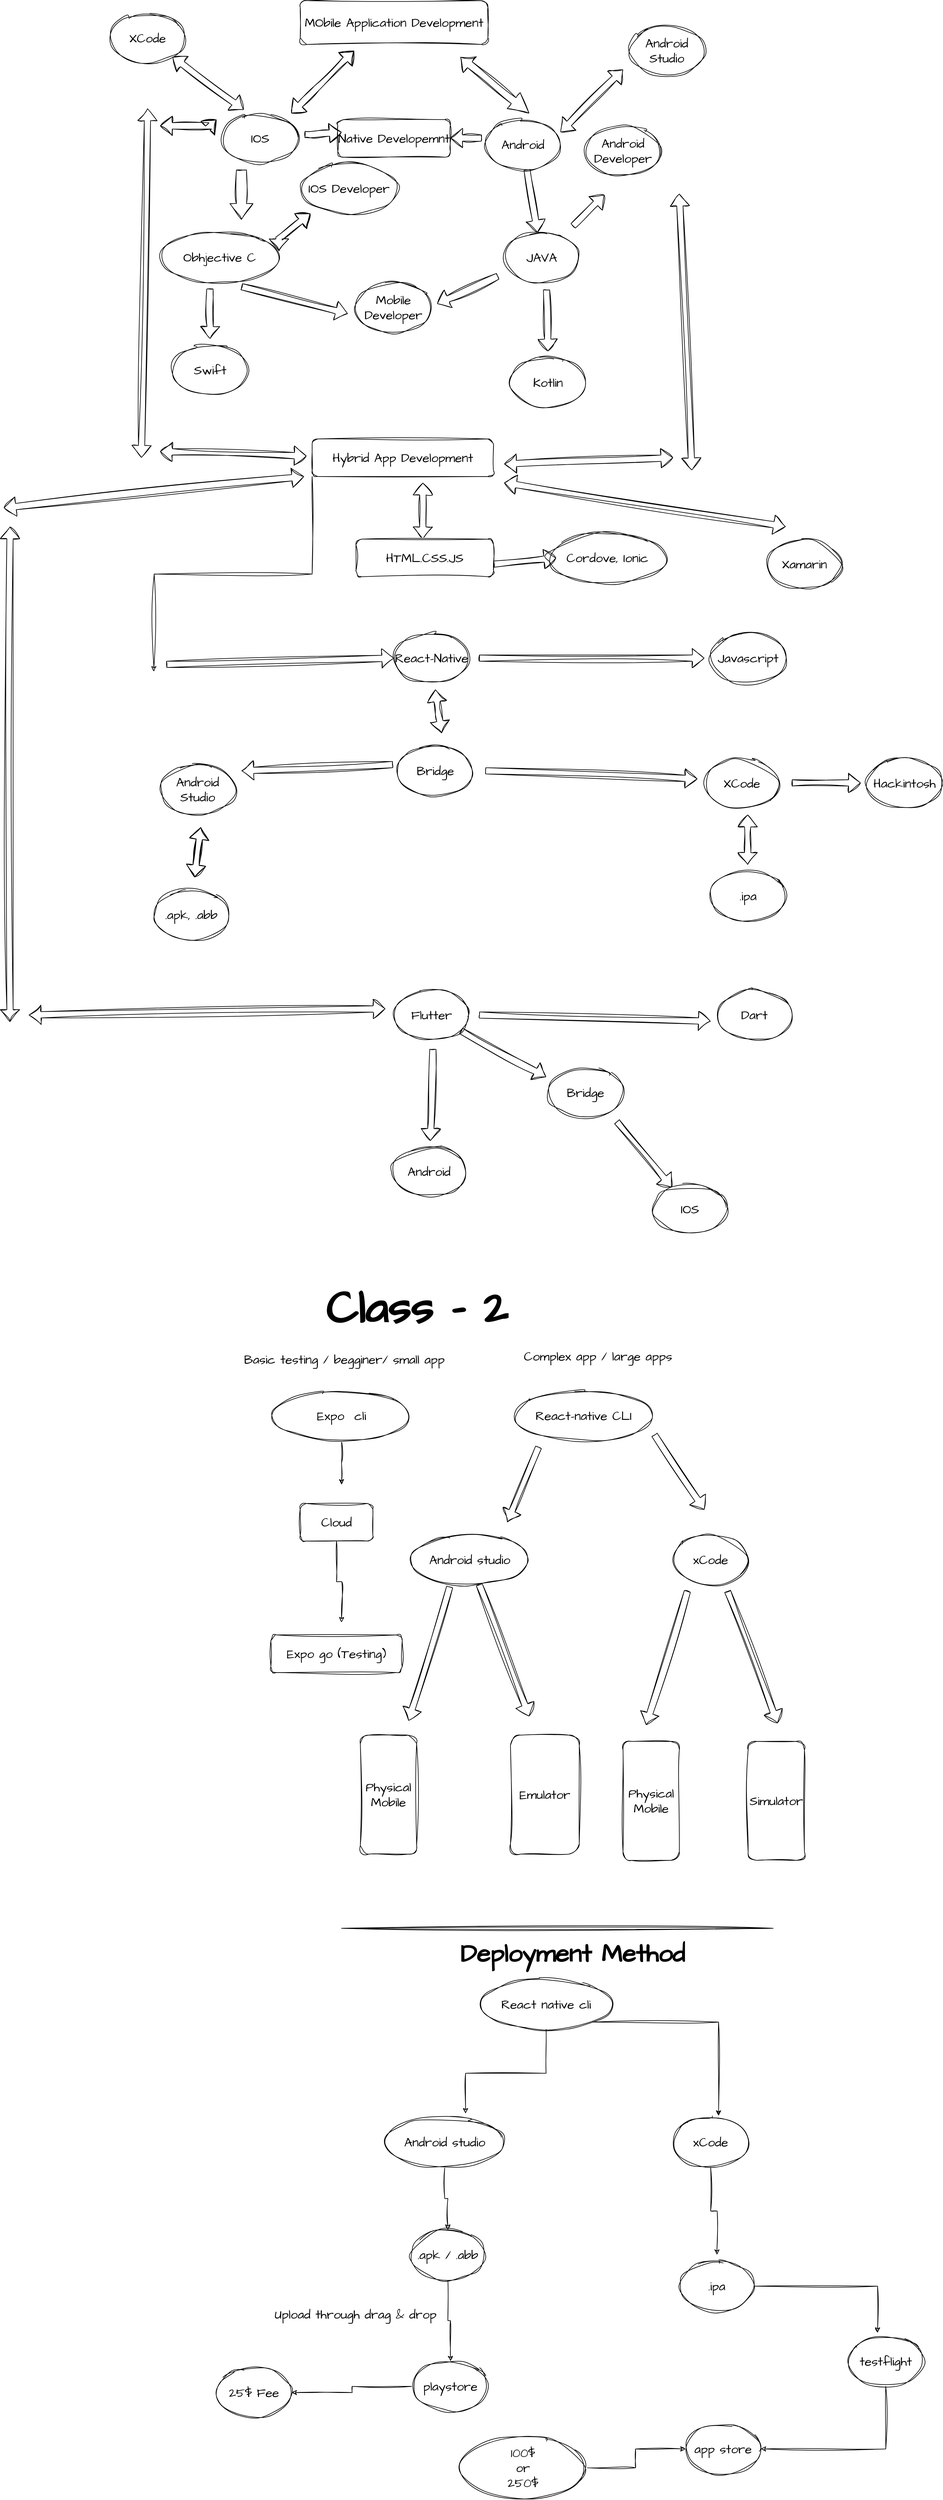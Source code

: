 <mxfile version="22.1.4" type="device">
  <diagram name="Page-1" id="QFqB6Bse9Z195JKYin7t">
    <mxGraphModel dx="2150" dy="643" grid="1" gridSize="10" guides="1" tooltips="1" connect="1" arrows="1" fold="1" page="1" pageScale="1" pageWidth="827" pageHeight="1169" math="0" shadow="0">
      <root>
        <mxCell id="0" />
        <mxCell id="1" parent="0" />
        <mxCell id="ZlhXV9eYyLCX8XxWqmYj-1" value="MObile Application Development" style="rounded=1;whiteSpace=wrap;html=1;sketch=1;hachureGap=4;jiggle=2;curveFitting=1;fontFamily=Architects Daughter;fontSource=https%3A%2F%2Ffonts.googleapis.com%2Fcss%3Ffamily%3DArchitects%2BDaughter;fontSize=20;" parent="1" vertex="1">
          <mxGeometry x="264" y="10" width="300" height="70" as="geometry" />
        </mxCell>
        <mxCell id="ZlhXV9eYyLCX8XxWqmYj-2" value="" style="shape=flexArrow;endArrow=classic;startArrow=classic;html=1;rounded=0;sketch=1;hachureGap=4;jiggle=2;curveFitting=1;fontFamily=Architects Daughter;fontSource=https%3A%2F%2Ffonts.googleapis.com%2Fcss%3Ffamily%3DArchitects%2BDaughter;fontSize=16;" parent="1" edge="1">
          <mxGeometry width="100" height="100" relative="1" as="geometry">
            <mxPoint x="250" y="190" as="sourcePoint" />
            <mxPoint x="350" y="90" as="targetPoint" />
            <Array as="points">
              <mxPoint x="290" y="150" />
            </Array>
          </mxGeometry>
        </mxCell>
        <mxCell id="ZlhXV9eYyLCX8XxWqmYj-3" value="IOS" style="ellipse;whiteSpace=wrap;html=1;sketch=1;hachureGap=4;jiggle=2;curveFitting=1;fontFamily=Architects Daughter;fontSource=https%3A%2F%2Ffonts.googleapis.com%2Fcss%3Ffamily%3DArchitects%2BDaughter;fontSize=20;" parent="1" vertex="1">
          <mxGeometry x="140" y="190" width="120" height="80" as="geometry" />
        </mxCell>
        <mxCell id="ZlhXV9eYyLCX8XxWqmYj-4" value="" style="shape=flexArrow;endArrow=classic;startArrow=classic;html=1;rounded=0;sketch=1;hachureGap=4;jiggle=2;curveFitting=1;fontFamily=Architects Daughter;fontSource=https%3A%2F%2Ffonts.googleapis.com%2Fcss%3Ffamily%3DArchitects%2BDaughter;fontSize=16;width=12;startSize=10.19;" parent="1" edge="1">
          <mxGeometry width="100" height="100" relative="1" as="geometry">
            <mxPoint x="630" y="190" as="sourcePoint" />
            <mxPoint x="520" y="100" as="targetPoint" />
          </mxGeometry>
        </mxCell>
        <mxCell id="ZlhXV9eYyLCX8XxWqmYj-5" value="Android" style="ellipse;whiteSpace=wrap;html=1;sketch=1;hachureGap=4;jiggle=2;curveFitting=1;fontFamily=Architects Daughter;fontSource=https%3A%2F%2Ffonts.googleapis.com%2Fcss%3Ffamily%3DArchitects%2BDaughter;fontSize=20;" parent="1" vertex="1">
          <mxGeometry x="560" y="200" width="120" height="80" as="geometry" />
        </mxCell>
        <mxCell id="ZlhXV9eYyLCX8XxWqmYj-6" value="" style="shape=flexArrow;endArrow=classic;html=1;rounded=0;sketch=1;hachureGap=4;jiggle=2;curveFitting=1;fontFamily=Architects Daughter;fontSource=https%3A%2F%2Ffonts.googleapis.com%2Fcss%3Ffamily%3DArchitects%2BDaughter;fontSize=16;width=16;endSize=8.12;" parent="1" edge="1">
          <mxGeometry width="50" height="50" relative="1" as="geometry">
            <mxPoint x="170" y="280" as="sourcePoint" />
            <mxPoint x="170" y="360" as="targetPoint" />
          </mxGeometry>
        </mxCell>
        <mxCell id="ZlhXV9eYyLCX8XxWqmYj-7" value="Obhjective C" style="ellipse;whiteSpace=wrap;html=1;sketch=1;hachureGap=4;jiggle=2;curveFitting=1;fontFamily=Architects Daughter;fontSource=https%3A%2F%2Ffonts.googleapis.com%2Fcss%3Ffamily%3DArchitects%2BDaughter;fontSize=20;" parent="1" vertex="1">
          <mxGeometry x="40" y="380" width="190" height="80" as="geometry" />
        </mxCell>
        <mxCell id="ZlhXV9eYyLCX8XxWqmYj-8" value="JAVA" style="ellipse;whiteSpace=wrap;html=1;sketch=1;hachureGap=4;jiggle=2;curveFitting=1;fontFamily=Architects Daughter;fontSource=https%3A%2F%2Ffonts.googleapis.com%2Fcss%3Ffamily%3DArchitects%2BDaughter;fontSize=20;" parent="1" vertex="1">
          <mxGeometry x="590" y="380" width="120" height="80" as="geometry" />
        </mxCell>
        <mxCell id="ZlhXV9eYyLCX8XxWqmYj-9" value="" style="shape=flexArrow;endArrow=classic;html=1;rounded=0;sketch=1;hachureGap=4;jiggle=2;curveFitting=1;fontFamily=Architects Daughter;fontSource=https%3A%2F%2Ffonts.googleapis.com%2Fcss%3Ffamily%3DArchitects%2BDaughter;fontSize=16;" parent="1" source="ZlhXV9eYyLCX8XxWqmYj-5" target="ZlhXV9eYyLCX8XxWqmYj-8" edge="1">
          <mxGeometry width="50" height="50" relative="1" as="geometry">
            <mxPoint x="600" y="350" as="sourcePoint" />
            <mxPoint x="650" y="300" as="targetPoint" />
          </mxGeometry>
        </mxCell>
        <mxCell id="ZlhXV9eYyLCX8XxWqmYj-10" value="" style="shape=flexArrow;endArrow=classic;startArrow=classic;html=1;rounded=0;sketch=1;hachureGap=4;jiggle=2;curveFitting=1;fontFamily=Architects Daughter;fontSource=https%3A%2F%2Ffonts.googleapis.com%2Fcss%3Ffamily%3DArchitects%2BDaughter;fontSize=16;" parent="1" edge="1">
          <mxGeometry width="100" height="100" relative="1" as="geometry">
            <mxPoint x="230" y="410" as="sourcePoint" />
            <mxPoint x="280" y="350" as="targetPoint" />
            <Array as="points">
              <mxPoint x="230" y="390" />
            </Array>
          </mxGeometry>
        </mxCell>
        <mxCell id="ZlhXV9eYyLCX8XxWqmYj-11" value="IOS Developer" style="ellipse;whiteSpace=wrap;html=1;sketch=1;hachureGap=4;jiggle=2;curveFitting=1;fontFamily=Architects Daughter;fontSource=https%3A%2F%2Ffonts.googleapis.com%2Fcss%3Ffamily%3DArchitects%2BDaughter;fontSize=20;" parent="1" vertex="1">
          <mxGeometry x="264" y="270" width="156" height="80" as="geometry" />
        </mxCell>
        <mxCell id="ZlhXV9eYyLCX8XxWqmYj-12" value="Android Developer" style="ellipse;whiteSpace=wrap;html=1;sketch=1;hachureGap=4;jiggle=2;curveFitting=1;fontFamily=Architects Daughter;fontSource=https%3A%2F%2Ffonts.googleapis.com%2Fcss%3Ffamily%3DArchitects%2BDaughter;fontSize=20;" parent="1" vertex="1">
          <mxGeometry x="720" y="210" width="120" height="80" as="geometry" />
        </mxCell>
        <mxCell id="ZlhXV9eYyLCX8XxWqmYj-13" value="" style="shape=flexArrow;endArrow=classic;html=1;rounded=0;sketch=1;hachureGap=4;jiggle=2;curveFitting=1;fontFamily=Architects Daughter;fontSource=https%3A%2F%2Ffonts.googleapis.com%2Fcss%3Ffamily%3DArchitects%2BDaughter;fontSize=16;" parent="1" edge="1">
          <mxGeometry width="50" height="50" relative="1" as="geometry">
            <mxPoint x="700" y="370" as="sourcePoint" />
            <mxPoint x="750" y="320" as="targetPoint" />
          </mxGeometry>
        </mxCell>
        <mxCell id="ZlhXV9eYyLCX8XxWqmYj-14" value="Mobile Developer" style="ellipse;whiteSpace=wrap;html=1;sketch=1;hachureGap=4;jiggle=2;curveFitting=1;fontFamily=Architects Daughter;fontSource=https%3A%2F%2Ffonts.googleapis.com%2Fcss%3Ffamily%3DArchitects%2BDaughter;fontSize=20;" parent="1" vertex="1">
          <mxGeometry x="353" y="460" width="120" height="80" as="geometry" />
        </mxCell>
        <mxCell id="ZlhXV9eYyLCX8XxWqmYj-15" value="" style="shape=flexArrow;endArrow=classic;html=1;rounded=0;sketch=1;hachureGap=4;jiggle=2;curveFitting=1;fontFamily=Architects Daughter;fontSource=https%3A%2F%2Ffonts.googleapis.com%2Fcss%3Ffamily%3DArchitects%2BDaughter;fontSize=16;exitX=0.684;exitY=1.085;exitDx=0;exitDy=0;exitPerimeter=0;" parent="1" source="ZlhXV9eYyLCX8XxWqmYj-7" edge="1">
          <mxGeometry width="50" height="50" relative="1" as="geometry">
            <mxPoint x="200" y="530" as="sourcePoint" />
            <mxPoint x="340" y="510" as="targetPoint" />
          </mxGeometry>
        </mxCell>
        <mxCell id="ZlhXV9eYyLCX8XxWqmYj-16" value="" style="shape=flexArrow;endArrow=classic;html=1;rounded=0;sketch=1;hachureGap=4;jiggle=2;curveFitting=1;fontFamily=Architects Daughter;fontSource=https%3A%2F%2Ffonts.googleapis.com%2Fcss%3Ffamily%3DArchitects%2BDaughter;fontSize=16;entryX=1.082;entryY=0.428;entryDx=0;entryDy=0;entryPerimeter=0;" parent="1" target="ZlhXV9eYyLCX8XxWqmYj-14" edge="1">
          <mxGeometry width="50" height="50" relative="1" as="geometry">
            <mxPoint x="580" y="450" as="sourcePoint" />
            <mxPoint x="560" y="450" as="targetPoint" />
          </mxGeometry>
        </mxCell>
        <mxCell id="ZlhXV9eYyLCX8XxWqmYj-17" value="Swift" style="ellipse;whiteSpace=wrap;html=1;sketch=1;hachureGap=4;jiggle=2;curveFitting=1;fontFamily=Architects Daughter;fontSource=https%3A%2F%2Ffonts.googleapis.com%2Fcss%3Ffamily%3DArchitects%2BDaughter;fontSize=20;" parent="1" vertex="1">
          <mxGeometry x="60" y="560" width="120" height="80" as="geometry" />
        </mxCell>
        <mxCell id="ZlhXV9eYyLCX8XxWqmYj-18" value="" style="shape=flexArrow;endArrow=classic;html=1;rounded=0;sketch=1;hachureGap=4;jiggle=2;curveFitting=1;fontFamily=Architects Daughter;fontSource=https%3A%2F%2Ffonts.googleapis.com%2Fcss%3Ffamily%3DArchitects%2BDaughter;fontSize=16;exitX=0.419;exitY=1.124;exitDx=0;exitDy=0;exitPerimeter=0;" parent="1" source="ZlhXV9eYyLCX8XxWqmYj-7" edge="1">
          <mxGeometry width="50" height="50" relative="1" as="geometry">
            <mxPoint x="30" y="520" as="sourcePoint" />
            <mxPoint x="120" y="550" as="targetPoint" />
          </mxGeometry>
        </mxCell>
        <mxCell id="ZlhXV9eYyLCX8XxWqmYj-19" value="" style="shape=flexArrow;endArrow=classic;html=1;rounded=0;sketch=1;hachureGap=4;jiggle=2;curveFitting=1;fontFamily=Architects Daughter;fontSource=https%3A%2F%2Ffonts.googleapis.com%2Fcss%3Ffamily%3DArchitects%2BDaughter;fontSize=16;exitX=0.564;exitY=1.144;exitDx=0;exitDy=0;exitPerimeter=0;" parent="1" source="ZlhXV9eYyLCX8XxWqmYj-8" edge="1">
          <mxGeometry width="50" height="50" relative="1" as="geometry">
            <mxPoint x="620" y="580" as="sourcePoint" />
            <mxPoint x="660" y="570" as="targetPoint" />
          </mxGeometry>
        </mxCell>
        <mxCell id="ZlhXV9eYyLCX8XxWqmYj-20" value="Kotlin" style="ellipse;whiteSpace=wrap;html=1;sketch=1;hachureGap=4;jiggle=2;curveFitting=1;fontFamily=Architects Daughter;fontSource=https%3A%2F%2Ffonts.googleapis.com%2Fcss%3Ffamily%3DArchitects%2BDaughter;fontSize=20;" parent="1" vertex="1">
          <mxGeometry x="600" y="580" width="120" height="80" as="geometry" />
        </mxCell>
        <mxCell id="ZlhXV9eYyLCX8XxWqmYj-21" value="Native Developemnt" style="rounded=1;whiteSpace=wrap;html=1;sketch=1;hachureGap=4;jiggle=2;curveFitting=1;fontFamily=Architects Daughter;fontSource=https%3A%2F%2Ffonts.googleapis.com%2Fcss%3Ffamily%3DArchitects%2BDaughter;fontSize=20;" parent="1" vertex="1">
          <mxGeometry x="324" y="200" width="180" height="60" as="geometry" />
        </mxCell>
        <mxCell id="ZlhXV9eYyLCX8XxWqmYj-22" value="" style="shape=flexArrow;endArrow=classic;html=1;rounded=0;sketch=1;hachureGap=4;jiggle=2;curveFitting=1;fontFamily=Architects Daughter;fontSource=https%3A%2F%2Ffonts.googleapis.com%2Fcss%3Ffamily%3DArchitects%2BDaughter;fontSize=16;exitX=1.092;exitY=0.421;exitDx=0;exitDy=0;exitPerimeter=0;" parent="1" source="ZlhXV9eYyLCX8XxWqmYj-3" edge="1">
          <mxGeometry width="50" height="50" relative="1" as="geometry">
            <mxPoint x="280" y="270" as="sourcePoint" />
            <mxPoint x="330" y="220" as="targetPoint" />
            <Array as="points">
              <mxPoint x="280" y="224" />
            </Array>
          </mxGeometry>
        </mxCell>
        <mxCell id="ZlhXV9eYyLCX8XxWqmYj-24" value="" style="shape=flexArrow;endArrow=classic;html=1;rounded=0;sketch=1;hachureGap=4;jiggle=2;curveFitting=1;fontFamily=Architects Daughter;fontSource=https%3A%2F%2Ffonts.googleapis.com%2Fcss%3Ffamily%3DArchitects%2BDaughter;fontSize=16;" parent="1" edge="1">
          <mxGeometry width="50" height="50" relative="1" as="geometry">
            <mxPoint x="554" y="229.41" as="sourcePoint" />
            <mxPoint x="504" y="229.41" as="targetPoint" />
          </mxGeometry>
        </mxCell>
        <mxCell id="ZlhXV9eYyLCX8XxWqmYj-38" style="edgeStyle=orthogonalEdgeStyle;rounded=0;sketch=1;hachureGap=4;jiggle=2;curveFitting=1;orthogonalLoop=1;jettySize=auto;html=1;exitX=0;exitY=1;exitDx=0;exitDy=0;fontFamily=Architects Daughter;fontSource=https%3A%2F%2Ffonts.googleapis.com%2Fcss%3Ffamily%3DArchitects%2BDaughter;fontSize=16;" parent="1" source="ZlhXV9eYyLCX8XxWqmYj-25" edge="1">
          <mxGeometry relative="1" as="geometry">
            <mxPoint x="30" y="1081.569" as="targetPoint" />
          </mxGeometry>
        </mxCell>
        <mxCell id="ZlhXV9eYyLCX8XxWqmYj-25" value="Hybrid App Development" style="rounded=1;whiteSpace=wrap;html=1;sketch=1;hachureGap=4;jiggle=2;curveFitting=1;fontFamily=Architects Daughter;fontSource=https%3A%2F%2Ffonts.googleapis.com%2Fcss%3Ffamily%3DArchitects%2BDaughter;fontSize=20;" parent="1" vertex="1">
          <mxGeometry x="283" y="710" width="290" height="60" as="geometry" />
        </mxCell>
        <mxCell id="ZlhXV9eYyLCX8XxWqmYj-28" value="" style="shape=flexArrow;endArrow=classic;startArrow=classic;html=1;rounded=0;sketch=1;hachureGap=4;jiggle=2;curveFitting=1;fontFamily=Architects Daughter;fontSource=https%3A%2F%2Ffonts.googleapis.com%2Fcss%3Ffamily%3DArchitects%2BDaughter;fontSize=16;" parent="1" edge="1">
          <mxGeometry width="100" height="100" relative="1" as="geometry">
            <mxPoint x="890" y="759.999" as="sourcePoint" />
            <mxPoint x="870" y="318.43" as="targetPoint" />
          </mxGeometry>
        </mxCell>
        <mxCell id="ZlhXV9eYyLCX8XxWqmYj-29" value="" style="shape=flexArrow;endArrow=classic;startArrow=classic;html=1;rounded=0;sketch=1;hachureGap=4;jiggle=2;curveFitting=1;fontFamily=Architects Daughter;fontSource=https%3A%2F%2Ffonts.googleapis.com%2Fcss%3Ffamily%3DArchitects%2BDaughter;fontSize=16;" parent="1" edge="1">
          <mxGeometry width="100" height="100" relative="1" as="geometry">
            <mxPoint x="590" y="750" as="sourcePoint" />
            <mxPoint x="860" y="740" as="targetPoint" />
          </mxGeometry>
        </mxCell>
        <mxCell id="ZlhXV9eYyLCX8XxWqmYj-30" value="" style="shape=flexArrow;endArrow=classic;startArrow=classic;html=1;rounded=0;sketch=1;hachureGap=4;jiggle=2;curveFitting=1;fontFamily=Architects Daughter;fontSource=https%3A%2F%2Ffonts.googleapis.com%2Fcss%3Ffamily%3DArchitects%2BDaughter;fontSize=16;" parent="1" edge="1">
          <mxGeometry width="100" height="100" relative="1" as="geometry">
            <mxPoint x="10" y="740" as="sourcePoint" />
            <mxPoint x="20" y="182.157" as="targetPoint" />
          </mxGeometry>
        </mxCell>
        <mxCell id="ZlhXV9eYyLCX8XxWqmYj-31" value="" style="shape=flexArrow;endArrow=classic;startArrow=classic;html=1;rounded=0;sketch=1;hachureGap=4;jiggle=2;curveFitting=1;fontFamily=Architects Daughter;fontSource=https%3A%2F%2Ffonts.googleapis.com%2Fcss%3Ffamily%3DArchitects%2BDaughter;fontSize=16;entryX=-0.031;entryY=0.453;entryDx=0;entryDy=0;entryPerimeter=0;" parent="1" target="ZlhXV9eYyLCX8XxWqmYj-25" edge="1">
          <mxGeometry width="100" height="100" relative="1" as="geometry">
            <mxPoint x="40" y="730" as="sourcePoint" />
            <mxPoint x="230" y="670" as="targetPoint" />
          </mxGeometry>
        </mxCell>
        <mxCell id="ZlhXV9eYyLCX8XxWqmYj-32" value="" style="shape=flexArrow;endArrow=classic;startArrow=classic;html=1;rounded=0;sketch=1;hachureGap=4;jiggle=2;curveFitting=1;fontFamily=Architects Daughter;fontSource=https%3A%2F%2Ffonts.googleapis.com%2Fcss%3Ffamily%3DArchitects%2BDaughter;fontSize=16;" parent="1" edge="1">
          <mxGeometry width="100" height="100" relative="1" as="geometry">
            <mxPoint x="40" y="210" as="sourcePoint" />
            <mxPoint x="130" y="200" as="targetPoint" />
            <Array as="points">
              <mxPoint x="120" y="210" />
            </Array>
          </mxGeometry>
        </mxCell>
        <mxCell id="ZlhXV9eYyLCX8XxWqmYj-33" value="" style="shape=flexArrow;endArrow=classic;startArrow=classic;html=1;rounded=0;sketch=1;hachureGap=4;jiggle=2;curveFitting=1;fontFamily=Architects Daughter;fontSource=https%3A%2F%2Ffonts.googleapis.com%2Fcss%3Ffamily%3DArchitects%2BDaughter;fontSize=16;" parent="1" edge="1">
          <mxGeometry width="100" height="100" relative="1" as="geometry">
            <mxPoint x="460" y="870" as="sourcePoint" />
            <mxPoint x="460" y="780" as="targetPoint" />
          </mxGeometry>
        </mxCell>
        <mxCell id="ZlhXV9eYyLCX8XxWqmYj-34" value="HTML.CSS.JS" style="rounded=1;whiteSpace=wrap;html=1;sketch=1;hachureGap=4;jiggle=2;curveFitting=1;fontFamily=Architects Daughter;fontSource=https%3A%2F%2Ffonts.googleapis.com%2Fcss%3Ffamily%3DArchitects%2BDaughter;fontSize=20;" parent="1" vertex="1">
          <mxGeometry x="353" y="870" width="220" height="60" as="geometry" />
        </mxCell>
        <mxCell id="ZlhXV9eYyLCX8XxWqmYj-35" value="Cordove, Ionic" style="ellipse;whiteSpace=wrap;html=1;sketch=1;hachureGap=4;jiggle=2;curveFitting=1;fontFamily=Architects Daughter;fontSource=https%3A%2F%2Ffonts.googleapis.com%2Fcss%3Ffamily%3DArchitects%2BDaughter;fontSize=20;" parent="1" vertex="1">
          <mxGeometry x="660" y="860" width="190" height="80" as="geometry" />
        </mxCell>
        <mxCell id="ZlhXV9eYyLCX8XxWqmYj-36" value="" style="shape=flexArrow;endArrow=classic;html=1;rounded=0;sketch=1;hachureGap=4;jiggle=2;curveFitting=1;fontFamily=Architects Daughter;fontSource=https%3A%2F%2Ffonts.googleapis.com%2Fcss%3Ffamily%3DArchitects%2BDaughter;fontSize=16;" parent="1" edge="1">
          <mxGeometry width="50" height="50" relative="1" as="geometry">
            <mxPoint x="573" y="910" as="sourcePoint" />
            <mxPoint x="673" y="900" as="targetPoint" />
          </mxGeometry>
        </mxCell>
        <mxCell id="ZlhXV9eYyLCX8XxWqmYj-37" value="React-Native" style="ellipse;whiteSpace=wrap;html=1;sketch=1;hachureGap=4;jiggle=2;curveFitting=1;fontFamily=Architects Daughter;fontSource=https%3A%2F%2Ffonts.googleapis.com%2Fcss%3Ffamily%3DArchitects%2BDaughter;fontSize=20;" parent="1" vertex="1">
          <mxGeometry x="414" y="1020" width="120" height="80" as="geometry" />
        </mxCell>
        <mxCell id="ZlhXV9eYyLCX8XxWqmYj-40" value="" style="shape=flexArrow;endArrow=classic;html=1;rounded=0;sketch=1;hachureGap=4;jiggle=2;curveFitting=1;fontFamily=Architects Daughter;fontSource=https%3A%2F%2Ffonts.googleapis.com%2Fcss%3Ffamily%3DArchitects%2BDaughter;fontSize=16;entryX=0;entryY=0.5;entryDx=0;entryDy=0;" parent="1" target="ZlhXV9eYyLCX8XxWqmYj-37" edge="1">
          <mxGeometry width="50" height="50" relative="1" as="geometry">
            <mxPoint x="50" y="1070" as="sourcePoint" />
            <mxPoint x="160" y="1040" as="targetPoint" />
          </mxGeometry>
        </mxCell>
        <mxCell id="ZlhXV9eYyLCX8XxWqmYj-41" value="Android Studio" style="ellipse;whiteSpace=wrap;html=1;sketch=1;hachureGap=4;jiggle=2;curveFitting=1;fontFamily=Architects Daughter;fontSource=https%3A%2F%2Ffonts.googleapis.com%2Fcss%3Ffamily%3DArchitects%2BDaughter;fontSize=20;" parent="1" vertex="1">
          <mxGeometry x="790" y="50" width="120" height="80" as="geometry" />
        </mxCell>
        <mxCell id="ZlhXV9eYyLCX8XxWqmYj-42" value="" style="shape=flexArrow;endArrow=classic;startArrow=classic;html=1;rounded=0;sketch=1;hachureGap=4;jiggle=2;curveFitting=1;fontFamily=Architects Daughter;fontSource=https%3A%2F%2Ffonts.googleapis.com%2Fcss%3Ffamily%3DArchitects%2BDaughter;fontSize=16;" parent="1" edge="1">
          <mxGeometry width="100" height="100" relative="1" as="geometry">
            <mxPoint x="680" y="220" as="sourcePoint" />
            <mxPoint x="780" y="120" as="targetPoint" />
          </mxGeometry>
        </mxCell>
        <mxCell id="ZlhXV9eYyLCX8XxWqmYj-43" value="XCode" style="ellipse;whiteSpace=wrap;html=1;sketch=1;hachureGap=4;jiggle=2;curveFitting=1;fontFamily=Architects Daughter;fontSource=https%3A%2F%2Ffonts.googleapis.com%2Fcss%3Ffamily%3DArchitects%2BDaughter;fontSize=20;" parent="1" vertex="1">
          <mxGeometry x="-40" y="30" width="120" height="80" as="geometry" />
        </mxCell>
        <mxCell id="ZlhXV9eYyLCX8XxWqmYj-44" value="" style="shape=flexArrow;endArrow=classic;startArrow=classic;html=1;rounded=0;sketch=1;hachureGap=4;jiggle=2;curveFitting=1;fontFamily=Architects Daughter;fontSource=https%3A%2F%2Ffonts.googleapis.com%2Fcss%3Ffamily%3DArchitects%2BDaughter;fontSize=16;entryX=0.279;entryY=-0.07;entryDx=0;entryDy=0;entryPerimeter=0;" parent="1" source="ZlhXV9eYyLCX8XxWqmYj-43" target="ZlhXV9eYyLCX8XxWqmYj-3" edge="1">
          <mxGeometry width="100" height="100" relative="1" as="geometry">
            <mxPoint x="130" y="180" as="sourcePoint" />
            <mxPoint x="230" y="80" as="targetPoint" />
          </mxGeometry>
        </mxCell>
        <mxCell id="ZlhXV9eYyLCX8XxWqmYj-50" value="Bridge" style="ellipse;whiteSpace=wrap;html=1;sketch=1;hachureGap=4;jiggle=2;curveFitting=1;fontFamily=Architects Daughter;fontSource=https%3A%2F%2Ffonts.googleapis.com%2Fcss%3Ffamily%3DArchitects%2BDaughter;fontSize=20;" parent="1" vertex="1">
          <mxGeometry x="420" y="1200" width="120" height="80" as="geometry" />
        </mxCell>
        <mxCell id="ZlhXV9eYyLCX8XxWqmYj-51" value="Javascript" style="ellipse;whiteSpace=wrap;html=1;sketch=1;hachureGap=4;jiggle=2;curveFitting=1;fontFamily=Architects Daughter;fontSource=https%3A%2F%2Ffonts.googleapis.com%2Fcss%3Ffamily%3DArchitects%2BDaughter;fontSize=20;" parent="1" vertex="1">
          <mxGeometry x="920" y="1020" width="120" height="80" as="geometry" />
        </mxCell>
        <mxCell id="ZlhXV9eYyLCX8XxWqmYj-52" value="" style="shape=flexArrow;endArrow=classic;html=1;rounded=0;sketch=1;hachureGap=4;jiggle=2;curveFitting=1;fontFamily=Architects Daughter;fontSource=https%3A%2F%2Ffonts.googleapis.com%2Fcss%3Ffamily%3DArchitects%2BDaughter;fontSize=16;entryX=-0.083;entryY=0.5;entryDx=0;entryDy=0;entryPerimeter=0;" parent="1" target="ZlhXV9eYyLCX8XxWqmYj-51" edge="1">
          <mxGeometry width="50" height="50" relative="1" as="geometry">
            <mxPoint x="550" y="1060" as="sourcePoint" />
            <mxPoint x="770" y="1040" as="targetPoint" />
          </mxGeometry>
        </mxCell>
        <mxCell id="ZlhXV9eYyLCX8XxWqmYj-53" value="" style="shape=flexArrow;endArrow=classic;startArrow=classic;html=1;rounded=0;sketch=1;hachureGap=4;jiggle=2;curveFitting=1;fontFamily=Architects Daughter;fontSource=https%3A%2F%2Ffonts.googleapis.com%2Fcss%3Ffamily%3DArchitects%2BDaughter;fontSize=16;" parent="1" edge="1">
          <mxGeometry width="100" height="100" relative="1" as="geometry">
            <mxPoint x="490" y="1180" as="sourcePoint" />
            <mxPoint x="480" y="1110" as="targetPoint" />
          </mxGeometry>
        </mxCell>
        <mxCell id="ZlhXV9eYyLCX8XxWqmYj-54" value="Android Studio" style="ellipse;whiteSpace=wrap;html=1;sketch=1;hachureGap=4;jiggle=2;curveFitting=1;fontFamily=Architects Daughter;fontSource=https%3A%2F%2Ffonts.googleapis.com%2Fcss%3Ffamily%3DArchitects%2BDaughter;fontSize=20;" parent="1" vertex="1">
          <mxGeometry x="40" y="1230" width="120" height="80" as="geometry" />
        </mxCell>
        <mxCell id="ZlhXV9eYyLCX8XxWqmYj-55" value="" style="shape=flexArrow;endArrow=classic;html=1;rounded=0;sketch=1;hachureGap=4;jiggle=2;curveFitting=1;fontFamily=Architects Daughter;fontSource=https%3A%2F%2Ffonts.googleapis.com%2Fcss%3Ffamily%3DArchitects%2BDaughter;fontSize=16;exitX=-0.065;exitY=0.374;exitDx=0;exitDy=0;exitPerimeter=0;" parent="1" source="ZlhXV9eYyLCX8XxWqmYj-50" edge="1">
          <mxGeometry width="50" height="50" relative="1" as="geometry">
            <mxPoint x="390" y="1250" as="sourcePoint" />
            <mxPoint x="170" y="1240" as="targetPoint" />
          </mxGeometry>
        </mxCell>
        <mxCell id="ZlhXV9eYyLCX8XxWqmYj-56" value="XCode" style="ellipse;whiteSpace=wrap;html=1;sketch=1;hachureGap=4;jiggle=2;curveFitting=1;fontFamily=Architects Daughter;fontSource=https%3A%2F%2Ffonts.googleapis.com%2Fcss%3Ffamily%3DArchitects%2BDaughter;fontSize=20;" parent="1" vertex="1">
          <mxGeometry x="910" y="1220" width="120" height="80" as="geometry" />
        </mxCell>
        <mxCell id="ZlhXV9eYyLCX8XxWqmYj-57" value="" style="shape=flexArrow;endArrow=classic;html=1;rounded=0;sketch=1;hachureGap=4;jiggle=2;curveFitting=1;fontFamily=Architects Daughter;fontSource=https%3A%2F%2Ffonts.googleapis.com%2Fcss%3Ffamily%3DArchitects%2BDaughter;fontSize=16;entryX=-0.093;entryY=0.41;entryDx=0;entryDy=0;entryPerimeter=0;" parent="1" target="ZlhXV9eYyLCX8XxWqmYj-56" edge="1">
          <mxGeometry width="50" height="50" relative="1" as="geometry">
            <mxPoint x="560" y="1240" as="sourcePoint" />
            <mxPoint x="810" y="1340" as="targetPoint" />
          </mxGeometry>
        </mxCell>
        <mxCell id="ZlhXV9eYyLCX8XxWqmYj-58" value=".apk, .abb" style="ellipse;whiteSpace=wrap;html=1;sketch=1;hachureGap=4;jiggle=2;curveFitting=1;fontFamily=Architects Daughter;fontSource=https%3A%2F%2Ffonts.googleapis.com%2Fcss%3Ffamily%3DArchitects%2BDaughter;fontSize=20;" parent="1" vertex="1">
          <mxGeometry x="30" y="1430" width="120" height="80" as="geometry" />
        </mxCell>
        <mxCell id="ZlhXV9eYyLCX8XxWqmYj-59" value=".ipa" style="ellipse;whiteSpace=wrap;html=1;sketch=1;hachureGap=4;jiggle=2;curveFitting=1;fontFamily=Architects Daughter;fontSource=https%3A%2F%2Ffonts.googleapis.com%2Fcss%3Ffamily%3DArchitects%2BDaughter;fontSize=20;" parent="1" vertex="1">
          <mxGeometry x="920" y="1400" width="120" height="80" as="geometry" />
        </mxCell>
        <mxCell id="ZlhXV9eYyLCX8XxWqmYj-61" value="Hackintosh" style="ellipse;whiteSpace=wrap;html=1;sketch=1;hachureGap=4;jiggle=2;curveFitting=1;fontFamily=Architects Daughter;fontSource=https%3A%2F%2Ffonts.googleapis.com%2Fcss%3Ffamily%3DArchitects%2BDaughter;fontSize=20;" parent="1" vertex="1">
          <mxGeometry x="1170" y="1220" width="120" height="80" as="geometry" />
        </mxCell>
        <mxCell id="ZlhXV9eYyLCX8XxWqmYj-62" value="" style="shape=flexArrow;endArrow=classic;html=1;rounded=0;sketch=1;hachureGap=4;jiggle=2;curveFitting=1;fontFamily=Architects Daughter;fontSource=https%3A%2F%2Ffonts.googleapis.com%2Fcss%3Ffamily%3DArchitects%2BDaughter;fontSize=16;" parent="1" edge="1">
          <mxGeometry width="50" height="50" relative="1" as="geometry">
            <mxPoint x="1050" y="1259.29" as="sourcePoint" />
            <mxPoint x="1160" y="1259.29" as="targetPoint" />
          </mxGeometry>
        </mxCell>
        <mxCell id="ZlhXV9eYyLCX8XxWqmYj-63" value="" style="shape=flexArrow;endArrow=classic;startArrow=classic;html=1;rounded=0;sketch=1;hachureGap=4;jiggle=2;curveFitting=1;fontFamily=Architects Daughter;fontSource=https%3A%2F%2Ffonts.googleapis.com%2Fcss%3Ffamily%3DArchitects%2BDaughter;fontSize=16;" parent="1" edge="1">
          <mxGeometry width="100" height="100" relative="1" as="geometry">
            <mxPoint x="95" y="1410" as="sourcePoint" />
            <mxPoint x="105" y="1330" as="targetPoint" />
          </mxGeometry>
        </mxCell>
        <mxCell id="ZlhXV9eYyLCX8XxWqmYj-64" value="" style="shape=flexArrow;endArrow=classic;startArrow=classic;html=1;rounded=0;sketch=1;hachureGap=4;jiggle=2;curveFitting=1;fontFamily=Architects Daughter;fontSource=https://fonts.googleapis.com/css?family=Architects+Daughter;fontSize=16;" parent="1" edge="1">
          <mxGeometry width="100" height="100" relative="1" as="geometry">
            <mxPoint x="95" y="1410" as="sourcePoint" />
            <mxPoint x="105" y="1330" as="targetPoint" />
          </mxGeometry>
        </mxCell>
        <mxCell id="ZlhXV9eYyLCX8XxWqmYj-65" value="" style="shape=flexArrow;endArrow=classic;startArrow=classic;html=1;rounded=0;sketch=1;hachureGap=4;jiggle=2;curveFitting=1;fontFamily=Architects Daughter;fontSource=https%3A%2F%2Ffonts.googleapis.com%2Fcss%3Ffamily%3DArchitects%2BDaughter;fontSize=16;" parent="1" edge="1">
          <mxGeometry width="100" height="100" relative="1" as="geometry">
            <mxPoint x="979.29" y="1390" as="sourcePoint" />
            <mxPoint x="979.29" y="1310" as="targetPoint" />
          </mxGeometry>
        </mxCell>
        <mxCell id="ZlhXV9eYyLCX8XxWqmYj-68" value="" style="shape=flexArrow;endArrow=classic;startArrow=classic;html=1;rounded=0;sketch=1;hachureGap=4;jiggle=2;curveFitting=1;fontFamily=Architects Daughter;fontSource=https%3A%2F%2Ffonts.googleapis.com%2Fcss%3Ffamily%3DArchitects%2BDaughter;fontSize=16;" parent="1" edge="1">
          <mxGeometry width="100" height="100" relative="1" as="geometry">
            <mxPoint x="-210" y="820" as="sourcePoint" />
            <mxPoint x="270" y="770" as="targetPoint" />
          </mxGeometry>
        </mxCell>
        <mxCell id="ZlhXV9eYyLCX8XxWqmYj-69" value="" style="shape=flexArrow;endArrow=classic;startArrow=classic;html=1;rounded=0;sketch=1;hachureGap=4;jiggle=2;curveFitting=1;fontFamily=Architects Daughter;fontSource=https%3A%2F%2Ffonts.googleapis.com%2Fcss%3Ffamily%3DArchitects%2BDaughter;fontSize=16;" parent="1" edge="1">
          <mxGeometry width="100" height="100" relative="1" as="geometry">
            <mxPoint x="-200" y="1640.952" as="sourcePoint" />
            <mxPoint x="-200" y="850" as="targetPoint" />
          </mxGeometry>
        </mxCell>
        <mxCell id="ZlhXV9eYyLCX8XxWqmYj-70" value="" style="shape=flexArrow;endArrow=classic;startArrow=classic;html=1;rounded=0;sketch=1;hachureGap=4;jiggle=2;curveFitting=1;fontFamily=Architects Daughter;fontSource=https%3A%2F%2Ffonts.googleapis.com%2Fcss%3Ffamily%3DArchitects%2BDaughter;fontSize=16;" parent="1" edge="1">
          <mxGeometry width="100" height="100" relative="1" as="geometry">
            <mxPoint x="-170" y="1630" as="sourcePoint" />
            <mxPoint x="400" y="1620" as="targetPoint" />
          </mxGeometry>
        </mxCell>
        <mxCell id="ZlhXV9eYyLCX8XxWqmYj-71" value="Flutter" style="ellipse;whiteSpace=wrap;html=1;sketch=1;hachureGap=4;jiggle=2;curveFitting=1;fontFamily=Architects Daughter;fontSource=https%3A%2F%2Ffonts.googleapis.com%2Fcss%3Ffamily%3DArchitects%2BDaughter;fontSize=20;" parent="1" vertex="1">
          <mxGeometry x="414" y="1590" width="120" height="80" as="geometry" />
        </mxCell>
        <mxCell id="ZlhXV9eYyLCX8XxWqmYj-72" value="Dart" style="ellipse;whiteSpace=wrap;html=1;sketch=1;hachureGap=4;jiggle=2;curveFitting=1;fontFamily=Architects Daughter;fontSource=https%3A%2F%2Ffonts.googleapis.com%2Fcss%3Ffamily%3DArchitects%2BDaughter;fontSize=20;" parent="1" vertex="1">
          <mxGeometry x="930" y="1590" width="120" height="80" as="geometry" />
        </mxCell>
        <mxCell id="ZlhXV9eYyLCX8XxWqmYj-73" value="" style="shape=flexArrow;endArrow=classic;html=1;rounded=0;sketch=1;hachureGap=4;jiggle=2;curveFitting=1;fontFamily=Architects Daughter;fontSource=https%3A%2F%2Ffonts.googleapis.com%2Fcss%3Ffamily%3DArchitects%2BDaughter;fontSize=16;" parent="1" edge="1">
          <mxGeometry width="50" height="50" relative="1" as="geometry">
            <mxPoint x="550" y="1630" as="sourcePoint" />
            <mxPoint x="920" y="1640" as="targetPoint" />
          </mxGeometry>
        </mxCell>
        <mxCell id="ZlhXV9eYyLCX8XxWqmYj-74" value="Android" style="ellipse;whiteSpace=wrap;html=1;sketch=1;hachureGap=4;jiggle=2;curveFitting=1;fontFamily=Architects Daughter;fontSource=https%3A%2F%2Ffonts.googleapis.com%2Fcss%3Ffamily%3DArchitects%2BDaughter;fontSize=20;" parent="1" vertex="1">
          <mxGeometry x="410" y="1840" width="120" height="80" as="geometry" />
        </mxCell>
        <mxCell id="ZlhXV9eYyLCX8XxWqmYj-75" value="" style="shape=flexArrow;endArrow=classic;html=1;rounded=0;sketch=1;hachureGap=4;jiggle=2;curveFitting=1;fontFamily=Architects Daughter;fontSource=https%3A%2F%2Ffonts.googleapis.com%2Fcss%3Ffamily%3DArchitects%2BDaughter;fontSize=16;exitX=0.517;exitY=1.178;exitDx=0;exitDy=0;exitPerimeter=0;entryX=0.518;entryY=-0.114;entryDx=0;entryDy=0;entryPerimeter=0;" parent="1" source="ZlhXV9eYyLCX8XxWqmYj-71" target="ZlhXV9eYyLCX8XxWqmYj-74" edge="1">
          <mxGeometry width="50" height="50" relative="1" as="geometry">
            <mxPoint x="280" y="1800" as="sourcePoint" />
            <mxPoint x="330" y="1750" as="targetPoint" />
          </mxGeometry>
        </mxCell>
        <mxCell id="ZlhXV9eYyLCX8XxWqmYj-76" value="Bridge" style="ellipse;whiteSpace=wrap;html=1;sketch=1;hachureGap=4;jiggle=2;curveFitting=1;fontFamily=Architects Daughter;fontSource=https%3A%2F%2Ffonts.googleapis.com%2Fcss%3Ffamily%3DArchitects%2BDaughter;fontSize=20;" parent="1" vertex="1">
          <mxGeometry x="660" y="1714" width="120" height="80" as="geometry" />
        </mxCell>
        <mxCell id="ZlhXV9eYyLCX8XxWqmYj-77" value="IOS" style="ellipse;whiteSpace=wrap;html=1;sketch=1;hachureGap=4;jiggle=2;curveFitting=1;fontFamily=Architects Daughter;fontSource=https%3A%2F%2Ffonts.googleapis.com%2Fcss%3Ffamily%3DArchitects%2BDaughter;fontSize=20;" parent="1" vertex="1">
          <mxGeometry x="827" y="1900" width="120" height="80" as="geometry" />
        </mxCell>
        <mxCell id="ZlhXV9eYyLCX8XxWqmYj-78" value="" style="shape=flexArrow;endArrow=classic;html=1;rounded=0;sketch=1;hachureGap=4;jiggle=2;curveFitting=1;fontFamily=Architects Daughter;fontSource=https%3A%2F%2Ffonts.googleapis.com%2Fcss%3Ffamily%3DArchitects%2BDaughter;fontSize=16;entryX=-0.025;entryY=0.187;entryDx=0;entryDy=0;entryPerimeter=0;" parent="1" source="ZlhXV9eYyLCX8XxWqmYj-71" target="ZlhXV9eYyLCX8XxWqmYj-76" edge="1">
          <mxGeometry width="50" height="50" relative="1" as="geometry">
            <mxPoint x="560" y="1800" as="sourcePoint" />
            <mxPoint x="610" y="1750" as="targetPoint" />
          </mxGeometry>
        </mxCell>
        <mxCell id="ZlhXV9eYyLCX8XxWqmYj-79" value="" style="shape=flexArrow;endArrow=classic;html=1;rounded=0;sketch=1;hachureGap=4;jiggle=2;curveFitting=1;fontFamily=Architects Daughter;fontSource=https%3A%2F%2Ffonts.googleapis.com%2Fcss%3Ffamily%3DArchitects%2BDaughter;fontSize=16;" parent="1" target="ZlhXV9eYyLCX8XxWqmYj-77" edge="1">
          <mxGeometry width="50" height="50" relative="1" as="geometry">
            <mxPoint x="770" y="1800" as="sourcePoint" />
            <mxPoint x="760" y="1970" as="targetPoint" />
          </mxGeometry>
        </mxCell>
        <mxCell id="ZlhXV9eYyLCX8XxWqmYj-80" value="" style="shape=flexArrow;endArrow=classic;startArrow=classic;html=1;rounded=0;sketch=1;hachureGap=4;jiggle=2;curveFitting=1;fontFamily=Architects Daughter;fontSource=https%3A%2F%2Ffonts.googleapis.com%2Fcss%3Ffamily%3DArchitects%2BDaughter;fontSize=16;" parent="1" edge="1">
          <mxGeometry width="100" height="100" relative="1" as="geometry">
            <mxPoint x="590" y="780" as="sourcePoint" />
            <mxPoint x="1040" y="850" as="targetPoint" />
          </mxGeometry>
        </mxCell>
        <mxCell id="ZlhXV9eYyLCX8XxWqmYj-81" value="Xamarin" style="ellipse;whiteSpace=wrap;html=1;sketch=1;hachureGap=4;jiggle=2;curveFitting=1;fontFamily=Architects Daughter;fontSource=https%3A%2F%2Ffonts.googleapis.com%2Fcss%3Ffamily%3DArchitects%2BDaughter;fontSize=20;" parent="1" vertex="1">
          <mxGeometry x="1010" y="870" width="120" height="80" as="geometry" />
        </mxCell>
        <mxCell id="eszWEFgmhePSo1BSMueO-2" value="&lt;h1&gt;&lt;font style=&quot;font-size: 72px;&quot;&gt;Class - 2&lt;/font&gt;&lt;/h1&gt;" style="text;html=1;strokeColor=none;fillColor=none;spacing=5;spacingTop=-20;whiteSpace=wrap;overflow=hidden;rounded=0;fontSize=20;fontFamily=Architects Daughter;" vertex="1" parent="1">
          <mxGeometry x="300" y="2040" width="360" height="120" as="geometry" />
        </mxCell>
        <mxCell id="eszWEFgmhePSo1BSMueO-5" style="edgeStyle=orthogonalEdgeStyle;rounded=0;sketch=1;hachureGap=4;jiggle=2;curveFitting=1;orthogonalLoop=1;jettySize=auto;html=1;exitX=0.5;exitY=1;exitDx=0;exitDy=0;fontFamily=Architects Daughter;fontSource=https%3A%2F%2Ffonts.googleapis.com%2Fcss%3Ffamily%3DArchitects%2BDaughter;fontSize=16;" edge="1" parent="1" source="eszWEFgmhePSo1BSMueO-3">
          <mxGeometry relative="1" as="geometry">
            <mxPoint x="330" y="2380" as="targetPoint" />
          </mxGeometry>
        </mxCell>
        <mxCell id="eszWEFgmhePSo1BSMueO-3" value="Expo&amp;nbsp; cli" style="ellipse;whiteSpace=wrap;html=1;sketch=1;hachureGap=4;jiggle=2;curveFitting=1;fontFamily=Architects Daughter;fontSource=https%3A%2F%2Ffonts.googleapis.com%2Fcss%3Ffamily%3DArchitects%2BDaughter;fontSize=20;" vertex="1" parent="1">
          <mxGeometry x="220" y="2230" width="220" height="80" as="geometry" />
        </mxCell>
        <mxCell id="eszWEFgmhePSo1BSMueO-4" value="React-native CLI" style="ellipse;whiteSpace=wrap;html=1;sketch=1;hachureGap=4;jiggle=2;curveFitting=1;fontFamily=Architects Daughter;fontSource=https%3A%2F%2Ffonts.googleapis.com%2Fcss%3Ffamily%3DArchitects%2BDaughter;fontSize=20;" vertex="1" parent="1">
          <mxGeometry x="607" y="2230" width="220" height="80" as="geometry" />
        </mxCell>
        <mxCell id="eszWEFgmhePSo1BSMueO-7" style="edgeStyle=orthogonalEdgeStyle;rounded=0;sketch=1;hachureGap=4;jiggle=2;curveFitting=1;orthogonalLoop=1;jettySize=auto;html=1;exitX=0.5;exitY=1;exitDx=0;exitDy=0;fontFamily=Architects Daughter;fontSource=https%3A%2F%2Ffonts.googleapis.com%2Fcss%3Ffamily%3DArchitects%2BDaughter;fontSize=16;" edge="1" parent="1" source="eszWEFgmhePSo1BSMueO-6">
          <mxGeometry relative="1" as="geometry">
            <mxPoint x="330" y="2600" as="targetPoint" />
          </mxGeometry>
        </mxCell>
        <mxCell id="eszWEFgmhePSo1BSMueO-6" value="Cloud" style="rounded=1;whiteSpace=wrap;html=1;sketch=1;hachureGap=4;jiggle=2;curveFitting=1;fontFamily=Architects Daughter;fontSource=https%3A%2F%2Ffonts.googleapis.com%2Fcss%3Ffamily%3DArchitects%2BDaughter;fontSize=20;" vertex="1" parent="1">
          <mxGeometry x="264" y="2410" width="116" height="60" as="geometry" />
        </mxCell>
        <mxCell id="eszWEFgmhePSo1BSMueO-8" value="Expo go (Testing)" style="rounded=1;whiteSpace=wrap;html=1;sketch=1;hachureGap=4;jiggle=2;curveFitting=1;fontFamily=Architects Daughter;fontSource=https%3A%2F%2Ffonts.googleapis.com%2Fcss%3Ffamily%3DArchitects%2BDaughter;fontSize=20;" vertex="1" parent="1">
          <mxGeometry x="217" y="2620" width="210" height="60" as="geometry" />
        </mxCell>
        <mxCell id="eszWEFgmhePSo1BSMueO-11" value="Basic testing / begginer/ small app" style="text;html=1;align=center;verticalAlign=middle;resizable=0;points=[];autosize=1;strokeColor=none;fillColor=none;fontSize=20;fontFamily=Architects Daughter;" vertex="1" parent="1">
          <mxGeometry x="164" y="2160" width="340" height="40" as="geometry" />
        </mxCell>
        <mxCell id="eszWEFgmhePSo1BSMueO-12" value="Complex app / large apps" style="text;html=1;strokeColor=none;fillColor=none;align=center;verticalAlign=middle;whiteSpace=wrap;rounded=0;fontSize=20;fontFamily=Architects Daughter;" vertex="1" parent="1">
          <mxGeometry x="600" y="2160" width="280" height="30" as="geometry" />
        </mxCell>
        <mxCell id="eszWEFgmhePSo1BSMueO-13" value="" style="shape=flexArrow;endArrow=classic;html=1;rounded=0;sketch=1;hachureGap=4;jiggle=2;curveFitting=1;fontFamily=Architects Daughter;fontSource=https%3A%2F%2Ffonts.googleapis.com%2Fcss%3Ffamily%3DArchitects%2BDaughter;fontSize=16;" edge="1" parent="1">
          <mxGeometry width="50" height="50" relative="1" as="geometry">
            <mxPoint x="645" y="2320" as="sourcePoint" />
            <mxPoint x="595" y="2440" as="targetPoint" />
          </mxGeometry>
        </mxCell>
        <mxCell id="eszWEFgmhePSo1BSMueO-14" value="" style="shape=flexArrow;endArrow=classic;html=1;rounded=0;sketch=1;hachureGap=4;jiggle=2;curveFitting=1;fontFamily=Architects Daughter;fontSource=https%3A%2F%2Ffonts.googleapis.com%2Fcss%3Ffamily%3DArchitects%2BDaughter;fontSize=16;" edge="1" parent="1">
          <mxGeometry width="50" height="50" relative="1" as="geometry">
            <mxPoint x="830" y="2300" as="sourcePoint" />
            <mxPoint x="910" y="2420" as="targetPoint" />
          </mxGeometry>
        </mxCell>
        <mxCell id="eszWEFgmhePSo1BSMueO-15" value="Android studio" style="ellipse;whiteSpace=wrap;html=1;sketch=1;hachureGap=4;jiggle=2;curveFitting=1;fontFamily=Architects Daughter;fontSource=https%3A%2F%2Ffonts.googleapis.com%2Fcss%3Ffamily%3DArchitects%2BDaughter;fontSize=20;" vertex="1" parent="1">
          <mxGeometry x="440" y="2460" width="190" height="80" as="geometry" />
        </mxCell>
        <mxCell id="eszWEFgmhePSo1BSMueO-16" value="xCode" style="ellipse;whiteSpace=wrap;html=1;sketch=1;hachureGap=4;jiggle=2;curveFitting=1;fontFamily=Architects Daughter;fontSource=https%3A%2F%2Ffonts.googleapis.com%2Fcss%3Ffamily%3DArchitects%2BDaughter;fontSize=20;" vertex="1" parent="1">
          <mxGeometry x="860" y="2460" width="120" height="80" as="geometry" />
        </mxCell>
        <mxCell id="eszWEFgmhePSo1BSMueO-17" value="" style="shape=flexArrow;endArrow=classic;html=1;rounded=0;sketch=1;hachureGap=4;jiggle=2;curveFitting=1;fontFamily=Architects Daughter;fontSource=https%3A%2F%2Ffonts.googleapis.com%2Fcss%3Ffamily%3DArchitects%2BDaughter;fontSize=16;exitX=0.347;exitY=1.076;exitDx=0;exitDy=0;exitPerimeter=0;" edge="1" parent="1">
          <mxGeometry width="50" height="50" relative="1" as="geometry">
            <mxPoint x="502.97" y="2543.04" as="sourcePoint" />
            <mxPoint x="437.04" y="2756.96" as="targetPoint" />
          </mxGeometry>
        </mxCell>
        <mxCell id="eszWEFgmhePSo1BSMueO-18" value="" style="shape=flexArrow;endArrow=classic;html=1;rounded=0;sketch=1;hachureGap=4;jiggle=2;curveFitting=1;fontFamily=Architects Daughter;fontSource=https%3A%2F%2Ffonts.googleapis.com%2Fcss%3Ffamily%3DArchitects%2BDaughter;fontSize=16;" edge="1" parent="1" source="eszWEFgmhePSo1BSMueO-15">
          <mxGeometry width="50" height="50" relative="1" as="geometry">
            <mxPoint x="640" y="2640" as="sourcePoint" />
            <mxPoint x="630" y="2750" as="targetPoint" />
          </mxGeometry>
        </mxCell>
        <mxCell id="eszWEFgmhePSo1BSMueO-19" value="Physical Mobile" style="rounded=1;whiteSpace=wrap;html=1;sketch=1;hachureGap=4;jiggle=2;curveFitting=1;fontFamily=Architects Daughter;fontSource=https%3A%2F%2Ffonts.googleapis.com%2Fcss%3Ffamily%3DArchitects%2BDaughter;fontSize=20;" vertex="1" parent="1">
          <mxGeometry x="360" y="2780" width="90" height="190" as="geometry" />
        </mxCell>
        <mxCell id="eszWEFgmhePSo1BSMueO-20" value="Emulator" style="rounded=1;whiteSpace=wrap;html=1;sketch=1;hachureGap=4;jiggle=2;curveFitting=1;fontFamily=Architects Daughter;fontSource=https://fonts.googleapis.com/css?family=Architects+Daughter;fontSize=20;" vertex="1" parent="1">
          <mxGeometry x="600" y="2780" width="110" height="190" as="geometry" />
        </mxCell>
        <mxCell id="eszWEFgmhePSo1BSMueO-21" value="" style="shape=flexArrow;endArrow=classic;html=1;rounded=0;sketch=1;hachureGap=4;jiggle=2;curveFitting=1;fontFamily=Architects Daughter;fontSource=https://fonts.googleapis.com/css?family=Architects+Daughter;fontSize=16;exitX=0.347;exitY=1.076;exitDx=0;exitDy=0;exitPerimeter=0;" edge="1" parent="1">
          <mxGeometry width="50" height="50" relative="1" as="geometry">
            <mxPoint x="882.97" y="2550" as="sourcePoint" />
            <mxPoint x="817.04" y="2763.92" as="targetPoint" />
          </mxGeometry>
        </mxCell>
        <mxCell id="eszWEFgmhePSo1BSMueO-22" value="" style="shape=flexArrow;endArrow=classic;html=1;rounded=0;sketch=1;hachureGap=4;jiggle=2;curveFitting=1;fontFamily=Architects Daughter;fontSource=https://fonts.googleapis.com/css?family=Architects+Daughter;fontSize=16;" edge="1" parent="1">
          <mxGeometry width="50" height="50" relative="1" as="geometry">
            <mxPoint x="947" y="2550" as="sourcePoint" />
            <mxPoint x="1027" y="2761" as="targetPoint" />
          </mxGeometry>
        </mxCell>
        <mxCell id="eszWEFgmhePSo1BSMueO-23" value="Simulator" style="rounded=1;whiteSpace=wrap;html=1;sketch=1;hachureGap=4;jiggle=2;curveFitting=1;fontFamily=Architects Daughter;fontSource=https://fonts.googleapis.com/css?family=Architects+Daughter;fontSize=20;" vertex="1" parent="1">
          <mxGeometry x="980" y="2790" width="90" height="190" as="geometry" />
        </mxCell>
        <mxCell id="eszWEFgmhePSo1BSMueO-24" value="Physical Mobile" style="rounded=1;whiteSpace=wrap;html=1;sketch=1;hachureGap=4;jiggle=2;curveFitting=1;fontFamily=Architects Daughter;fontSource=https://fonts.googleapis.com/css?family=Architects+Daughter;fontSize=20;" vertex="1" parent="1">
          <mxGeometry x="780" y="2790" width="90" height="190" as="geometry" />
        </mxCell>
        <mxCell id="eszWEFgmhePSo1BSMueO-25" value="" style="endArrow=none;html=1;rounded=0;sketch=1;hachureGap=4;jiggle=2;curveFitting=1;fontFamily=Architects Daughter;fontSource=https%3A%2F%2Ffonts.googleapis.com%2Fcss%3Ffamily%3DArchitects%2BDaughter;fontSize=16;" edge="1" parent="1">
          <mxGeometry width="50" height="50" relative="1" as="geometry">
            <mxPoint x="330" y="3088.46" as="sourcePoint" />
            <mxPoint x="1020" y="3088.46" as="targetPoint" />
          </mxGeometry>
        </mxCell>
        <mxCell id="eszWEFgmhePSo1BSMueO-26" value="React native cli" style="ellipse;whiteSpace=wrap;html=1;sketch=1;hachureGap=4;jiggle=2;curveFitting=1;fontFamily=Architects Daughter;fontSource=https%3A%2F%2Ffonts.googleapis.com%2Fcss%3Ffamily%3DArchitects%2BDaughter;fontSize=20;" vertex="1" parent="1">
          <mxGeometry x="552" y="3170" width="210" height="80" as="geometry" />
        </mxCell>
        <mxCell id="eszWEFgmhePSo1BSMueO-33" style="edgeStyle=orthogonalEdgeStyle;rounded=0;sketch=1;hachureGap=4;jiggle=2;curveFitting=1;orthogonalLoop=1;jettySize=auto;html=1;exitX=0.5;exitY=1;exitDx=0;exitDy=0;entryX=0.5;entryY=0;entryDx=0;entryDy=0;fontFamily=Architects Daughter;fontSource=https%3A%2F%2Ffonts.googleapis.com%2Fcss%3Ffamily%3DArchitects%2BDaughter;fontSize=16;" edge="1" parent="1" source="eszWEFgmhePSo1BSMueO-27" target="eszWEFgmhePSo1BSMueO-31">
          <mxGeometry relative="1" as="geometry" />
        </mxCell>
        <mxCell id="eszWEFgmhePSo1BSMueO-27" value="Android studio" style="ellipse;whiteSpace=wrap;html=1;sketch=1;hachureGap=4;jiggle=2;curveFitting=1;fontFamily=Architects Daughter;fontSource=https://fonts.googleapis.com/css?family=Architects+Daughter;fontSize=20;" vertex="1" parent="1">
          <mxGeometry x="400" y="3390" width="190" height="80" as="geometry" />
        </mxCell>
        <mxCell id="eszWEFgmhePSo1BSMueO-28" style="edgeStyle=orthogonalEdgeStyle;rounded=0;sketch=1;hachureGap=4;jiggle=2;curveFitting=1;orthogonalLoop=1;jettySize=auto;html=1;exitX=0.5;exitY=1;exitDx=0;exitDy=0;entryX=0.675;entryY=-0.071;entryDx=0;entryDy=0;entryPerimeter=0;fontFamily=Architects Daughter;fontSource=https%3A%2F%2Ffonts.googleapis.com%2Fcss%3Ffamily%3DArchitects%2BDaughter;fontSize=16;" edge="1" parent="1" source="eszWEFgmhePSo1BSMueO-26" target="eszWEFgmhePSo1BSMueO-27">
          <mxGeometry relative="1" as="geometry" />
        </mxCell>
        <mxCell id="eszWEFgmhePSo1BSMueO-37" style="edgeStyle=orthogonalEdgeStyle;rounded=0;sketch=1;hachureGap=4;jiggle=2;curveFitting=1;orthogonalLoop=1;jettySize=auto;html=1;exitX=0.5;exitY=1;exitDx=0;exitDy=0;fontFamily=Architects Daughter;fontSource=https%3A%2F%2Ffonts.googleapis.com%2Fcss%3Ffamily%3DArchitects%2BDaughter;fontSize=16;" edge="1" parent="1" source="eszWEFgmhePSo1BSMueO-29">
          <mxGeometry relative="1" as="geometry">
            <mxPoint x="930" y="3610" as="targetPoint" />
          </mxGeometry>
        </mxCell>
        <mxCell id="eszWEFgmhePSo1BSMueO-29" value="xCode" style="ellipse;whiteSpace=wrap;html=1;sketch=1;hachureGap=4;jiggle=2;curveFitting=1;fontFamily=Architects Daughter;fontSource=https://fonts.googleapis.com/css?family=Architects+Daughter;fontSize=20;" vertex="1" parent="1">
          <mxGeometry x="860" y="3390" width="120" height="80" as="geometry" />
        </mxCell>
        <mxCell id="eszWEFgmhePSo1BSMueO-30" style="edgeStyle=orthogonalEdgeStyle;rounded=0;sketch=1;hachureGap=4;jiggle=2;curveFitting=1;orthogonalLoop=1;jettySize=auto;html=1;exitX=1;exitY=1;exitDx=0;exitDy=0;entryX=0.606;entryY=-0.026;entryDx=0;entryDy=0;entryPerimeter=0;fontFamily=Architects Daughter;fontSource=https%3A%2F%2Ffonts.googleapis.com%2Fcss%3Ffamily%3DArchitects%2BDaughter;fontSize=16;" edge="1" parent="1" source="eszWEFgmhePSo1BSMueO-26" target="eszWEFgmhePSo1BSMueO-29">
          <mxGeometry relative="1" as="geometry" />
        </mxCell>
        <mxCell id="eszWEFgmhePSo1BSMueO-34" style="edgeStyle=orthogonalEdgeStyle;rounded=0;sketch=1;hachureGap=4;jiggle=2;curveFitting=1;orthogonalLoop=1;jettySize=auto;html=1;exitX=0.5;exitY=1;exitDx=0;exitDy=0;fontFamily=Architects Daughter;fontSource=https%3A%2F%2Ffonts.googleapis.com%2Fcss%3Ffamily%3DArchitects%2BDaughter;fontSize=16;" edge="1" parent="1" source="eszWEFgmhePSo1BSMueO-31" target="eszWEFgmhePSo1BSMueO-32">
          <mxGeometry relative="1" as="geometry" />
        </mxCell>
        <mxCell id="eszWEFgmhePSo1BSMueO-31" value=".apk / .abb" style="ellipse;whiteSpace=wrap;html=1;sketch=1;hachureGap=4;jiggle=2;curveFitting=1;fontFamily=Architects Daughter;fontSource=https%3A%2F%2Ffonts.googleapis.com%2Fcss%3Ffamily%3DArchitects%2BDaughter;fontSize=20;" vertex="1" parent="1">
          <mxGeometry x="440" y="3570" width="120" height="80" as="geometry" />
        </mxCell>
        <mxCell id="eszWEFgmhePSo1BSMueO-36" style="edgeStyle=orthogonalEdgeStyle;rounded=0;sketch=1;hachureGap=4;jiggle=2;curveFitting=1;orthogonalLoop=1;jettySize=auto;html=1;exitX=0;exitY=0.5;exitDx=0;exitDy=0;entryX=1;entryY=0.5;entryDx=0;entryDy=0;fontFamily=Architects Daughter;fontSource=https%3A%2F%2Ffonts.googleapis.com%2Fcss%3Ffamily%3DArchitects%2BDaughter;fontSize=16;" edge="1" parent="1" source="eszWEFgmhePSo1BSMueO-32" target="eszWEFgmhePSo1BSMueO-35">
          <mxGeometry relative="1" as="geometry" />
        </mxCell>
        <mxCell id="eszWEFgmhePSo1BSMueO-32" value="playstore" style="ellipse;whiteSpace=wrap;html=1;sketch=1;hachureGap=4;jiggle=2;curveFitting=1;fontFamily=Architects Daughter;fontSource=https%3A%2F%2Ffonts.googleapis.com%2Fcss%3Ffamily%3DArchitects%2BDaughter;fontSize=20;" vertex="1" parent="1">
          <mxGeometry x="444" y="3780" width="120" height="80" as="geometry" />
        </mxCell>
        <mxCell id="eszWEFgmhePSo1BSMueO-35" value="25$ Fee" style="ellipse;whiteSpace=wrap;html=1;sketch=1;hachureGap=4;jiggle=2;curveFitting=1;fontFamily=Architects Daughter;fontSource=https%3A%2F%2Ffonts.googleapis.com%2Fcss%3Ffamily%3DArchitects%2BDaughter;fontSize=20;" vertex="1" parent="1">
          <mxGeometry x="130" y="3790" width="120" height="80" as="geometry" />
        </mxCell>
        <mxCell id="eszWEFgmhePSo1BSMueO-38" value=".ipa" style="ellipse;whiteSpace=wrap;html=1;sketch=1;hachureGap=4;jiggle=2;curveFitting=1;fontFamily=Architects Daughter;fontSource=https%3A%2F%2Ffonts.googleapis.com%2Fcss%3Ffamily%3DArchitects%2BDaughter;fontSize=20;" vertex="1" parent="1">
          <mxGeometry x="870" y="3620" width="120" height="80" as="geometry" />
        </mxCell>
        <mxCell id="eszWEFgmhePSo1BSMueO-39" value="app store" style="ellipse;whiteSpace=wrap;html=1;sketch=1;hachureGap=4;jiggle=2;curveFitting=1;fontFamily=Architects Daughter;fontSource=https%3A%2F%2Ffonts.googleapis.com%2Fcss%3Ffamily%3DArchitects%2BDaughter;fontSize=20;" vertex="1" parent="1">
          <mxGeometry x="880" y="3880" width="120" height="80" as="geometry" />
        </mxCell>
        <mxCell id="eszWEFgmhePSo1BSMueO-41" value="Upload through drag &amp;amp; drop" style="text;html=1;strokeColor=none;fillColor=none;align=center;verticalAlign=middle;whiteSpace=wrap;rounded=0;fontSize=20;fontFamily=Architects Daughter;" vertex="1" parent="1">
          <mxGeometry x="210" y="3690" width="285" height="30" as="geometry" />
        </mxCell>
        <mxCell id="eszWEFgmhePSo1BSMueO-44" style="edgeStyle=orthogonalEdgeStyle;rounded=0;sketch=1;hachureGap=4;jiggle=2;curveFitting=1;orthogonalLoop=1;jettySize=auto;html=1;exitX=0.5;exitY=1;exitDx=0;exitDy=0;entryX=1;entryY=0.5;entryDx=0;entryDy=0;fontFamily=Architects Daughter;fontSource=https%3A%2F%2Ffonts.googleapis.com%2Fcss%3Ffamily%3DArchitects%2BDaughter;fontSize=16;" edge="1" parent="1" source="eszWEFgmhePSo1BSMueO-42" target="eszWEFgmhePSo1BSMueO-39">
          <mxGeometry relative="1" as="geometry" />
        </mxCell>
        <mxCell id="eszWEFgmhePSo1BSMueO-42" value="testflight" style="ellipse;whiteSpace=wrap;html=1;sketch=1;hachureGap=4;jiggle=2;curveFitting=1;fontFamily=Architects Daughter;fontSource=https%3A%2F%2Ffonts.googleapis.com%2Fcss%3Ffamily%3DArchitects%2BDaughter;fontSize=20;" vertex="1" parent="1">
          <mxGeometry x="1140" y="3740" width="120" height="80" as="geometry" />
        </mxCell>
        <mxCell id="eszWEFgmhePSo1BSMueO-43" style="edgeStyle=orthogonalEdgeStyle;rounded=0;sketch=1;hachureGap=4;jiggle=2;curveFitting=1;orthogonalLoop=1;jettySize=auto;html=1;exitX=1;exitY=0.5;exitDx=0;exitDy=0;entryX=0.391;entryY=-0.068;entryDx=0;entryDy=0;entryPerimeter=0;fontFamily=Architects Daughter;fontSource=https%3A%2F%2Ffonts.googleapis.com%2Fcss%3Ffamily%3DArchitects%2BDaughter;fontSize=16;" edge="1" parent="1" source="eszWEFgmhePSo1BSMueO-38" target="eszWEFgmhePSo1BSMueO-42">
          <mxGeometry relative="1" as="geometry" />
        </mxCell>
        <mxCell id="eszWEFgmhePSo1BSMueO-46" style="edgeStyle=orthogonalEdgeStyle;rounded=0;sketch=1;hachureGap=4;jiggle=2;curveFitting=1;orthogonalLoop=1;jettySize=auto;html=1;exitX=1;exitY=0.5;exitDx=0;exitDy=0;entryX=0;entryY=0.5;entryDx=0;entryDy=0;fontFamily=Architects Daughter;fontSource=https%3A%2F%2Ffonts.googleapis.com%2Fcss%3Ffamily%3DArchitects%2BDaughter;fontSize=16;" edge="1" parent="1" source="eszWEFgmhePSo1BSMueO-45" target="eszWEFgmhePSo1BSMueO-39">
          <mxGeometry relative="1" as="geometry" />
        </mxCell>
        <mxCell id="eszWEFgmhePSo1BSMueO-45" value="100$&lt;br&gt;or&lt;br&gt;250$" style="ellipse;whiteSpace=wrap;html=1;sketch=1;hachureGap=4;jiggle=2;curveFitting=1;fontFamily=Architects Daughter;fontSource=https%3A%2F%2Ffonts.googleapis.com%2Fcss%3Ffamily%3DArchitects%2BDaughter;fontSize=20;" vertex="1" parent="1">
          <mxGeometry x="520" y="3900" width="200" height="100" as="geometry" />
        </mxCell>
        <mxCell id="eszWEFgmhePSo1BSMueO-47" value="&lt;h1&gt;Deployment Method&lt;/h1&gt;" style="text;html=1;strokeColor=none;fillColor=none;spacing=5;spacingTop=-20;whiteSpace=wrap;overflow=hidden;rounded=0;fontSize=20;fontFamily=Architects Daughter;" vertex="1" parent="1">
          <mxGeometry x="515" y="3090" width="450" height="120" as="geometry" />
        </mxCell>
        <mxCell id="eszWEFgmhePSo1BSMueO-49" value="" style="endArrow=none;html=1;rounded=0;sketch=1;hachureGap=4;jiggle=2;curveFitting=1;fontFamily=Architects Daughter;fontSource=https://fonts.googleapis.com/css?family=Architects+Daughter;fontSize=16;" edge="1" parent="1">
          <mxGeometry width="50" height="50" relative="1" as="geometry">
            <mxPoint x="330" y="3088.46" as="sourcePoint" />
            <mxPoint x="1020" y="3088.46" as="targetPoint" />
          </mxGeometry>
        </mxCell>
      </root>
    </mxGraphModel>
  </diagram>
</mxfile>
